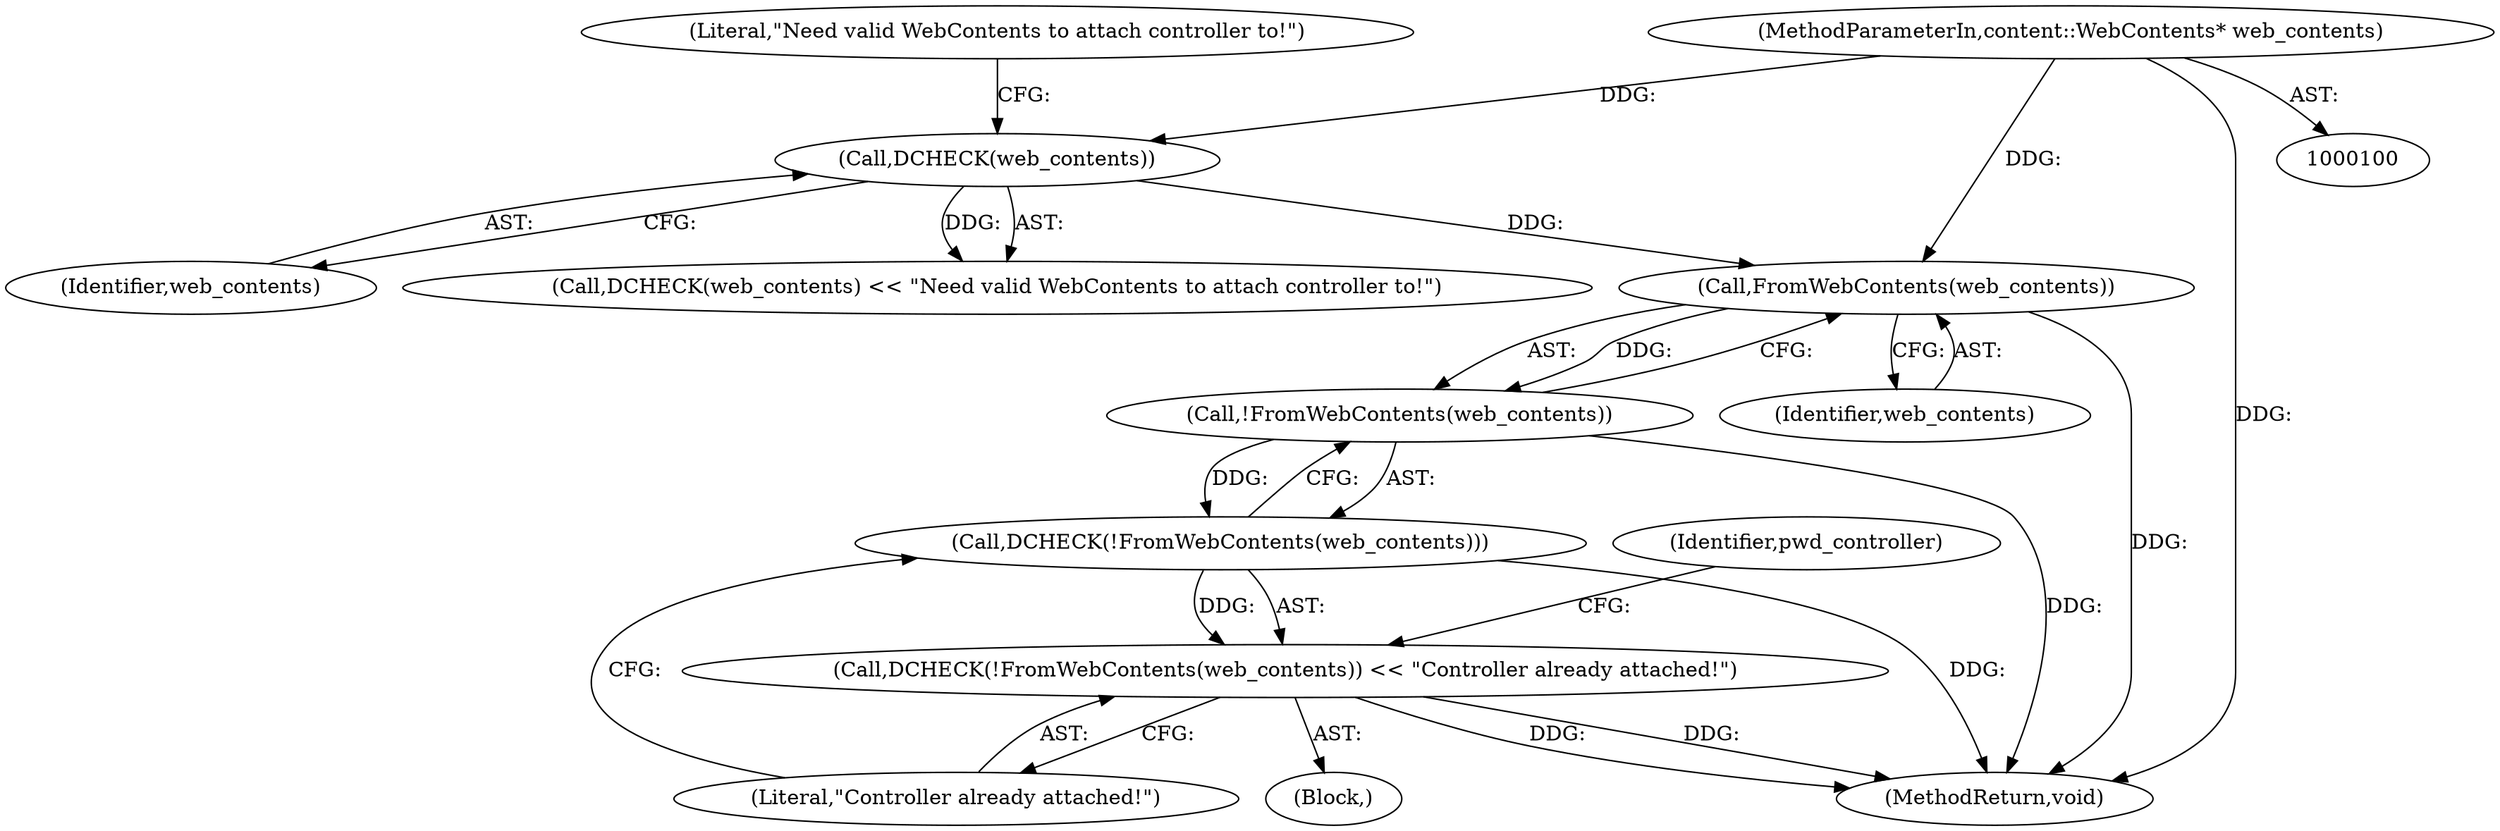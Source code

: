digraph "0_Chrome_961d0cda4cfc3bcf04aa48ccc32772d63af12d9b_1@pointer" {
"1000113" [label="(Call,FromWebContents(web_contents))"];
"1000107" [label="(Call,DCHECK(web_contents))"];
"1000101" [label="(MethodParameterIn,content::WebContents* web_contents)"];
"1000112" [label="(Call,!FromWebContents(web_contents))"];
"1000111" [label="(Call,DCHECK(!FromWebContents(web_contents)))"];
"1000110" [label="(Call,DCHECK(!FromWebContents(web_contents)) << \"Controller already attached!\")"];
"1000109" [label="(Literal,\"Need valid WebContents to attach controller to!\")"];
"1000106" [label="(Call,DCHECK(web_contents) << \"Need valid WebContents to attach controller to!\")"];
"1000117" [label="(Identifier,pwd_controller)"];
"1000127" [label="(MethodReturn,void)"];
"1000110" [label="(Call,DCHECK(!FromWebContents(web_contents)) << \"Controller already attached!\")"];
"1000105" [label="(Block,)"];
"1000112" [label="(Call,!FromWebContents(web_contents))"];
"1000111" [label="(Call,DCHECK(!FromWebContents(web_contents)))"];
"1000113" [label="(Call,FromWebContents(web_contents))"];
"1000101" [label="(MethodParameterIn,content::WebContents* web_contents)"];
"1000114" [label="(Identifier,web_contents)"];
"1000108" [label="(Identifier,web_contents)"];
"1000107" [label="(Call,DCHECK(web_contents))"];
"1000115" [label="(Literal,\"Controller already attached!\")"];
"1000113" -> "1000112"  [label="AST: "];
"1000113" -> "1000114"  [label="CFG: "];
"1000114" -> "1000113"  [label="AST: "];
"1000112" -> "1000113"  [label="CFG: "];
"1000113" -> "1000127"  [label="DDG: "];
"1000113" -> "1000112"  [label="DDG: "];
"1000107" -> "1000113"  [label="DDG: "];
"1000101" -> "1000113"  [label="DDG: "];
"1000107" -> "1000106"  [label="AST: "];
"1000107" -> "1000108"  [label="CFG: "];
"1000108" -> "1000107"  [label="AST: "];
"1000109" -> "1000107"  [label="CFG: "];
"1000107" -> "1000106"  [label="DDG: "];
"1000101" -> "1000107"  [label="DDG: "];
"1000101" -> "1000100"  [label="AST: "];
"1000101" -> "1000127"  [label="DDG: "];
"1000112" -> "1000111"  [label="AST: "];
"1000111" -> "1000112"  [label="CFG: "];
"1000112" -> "1000127"  [label="DDG: "];
"1000112" -> "1000111"  [label="DDG: "];
"1000111" -> "1000110"  [label="AST: "];
"1000115" -> "1000111"  [label="CFG: "];
"1000111" -> "1000127"  [label="DDG: "];
"1000111" -> "1000110"  [label="DDG: "];
"1000110" -> "1000105"  [label="AST: "];
"1000110" -> "1000115"  [label="CFG: "];
"1000115" -> "1000110"  [label="AST: "];
"1000117" -> "1000110"  [label="CFG: "];
"1000110" -> "1000127"  [label="DDG: "];
"1000110" -> "1000127"  [label="DDG: "];
}
